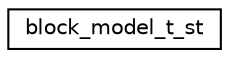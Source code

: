 digraph G
{
  edge [fontname="Helvetica",fontsize="10",labelfontname="Helvetica",labelfontsize="10"];
  node [fontname="Helvetica",fontsize="10",shape=record];
  rankdir=LR;
  Node1 [label="block_model_t_st",height=0.2,width=0.4,color="black", fillcolor="white", style="filled",URL="$structblock__model__t__st.html"];
}
